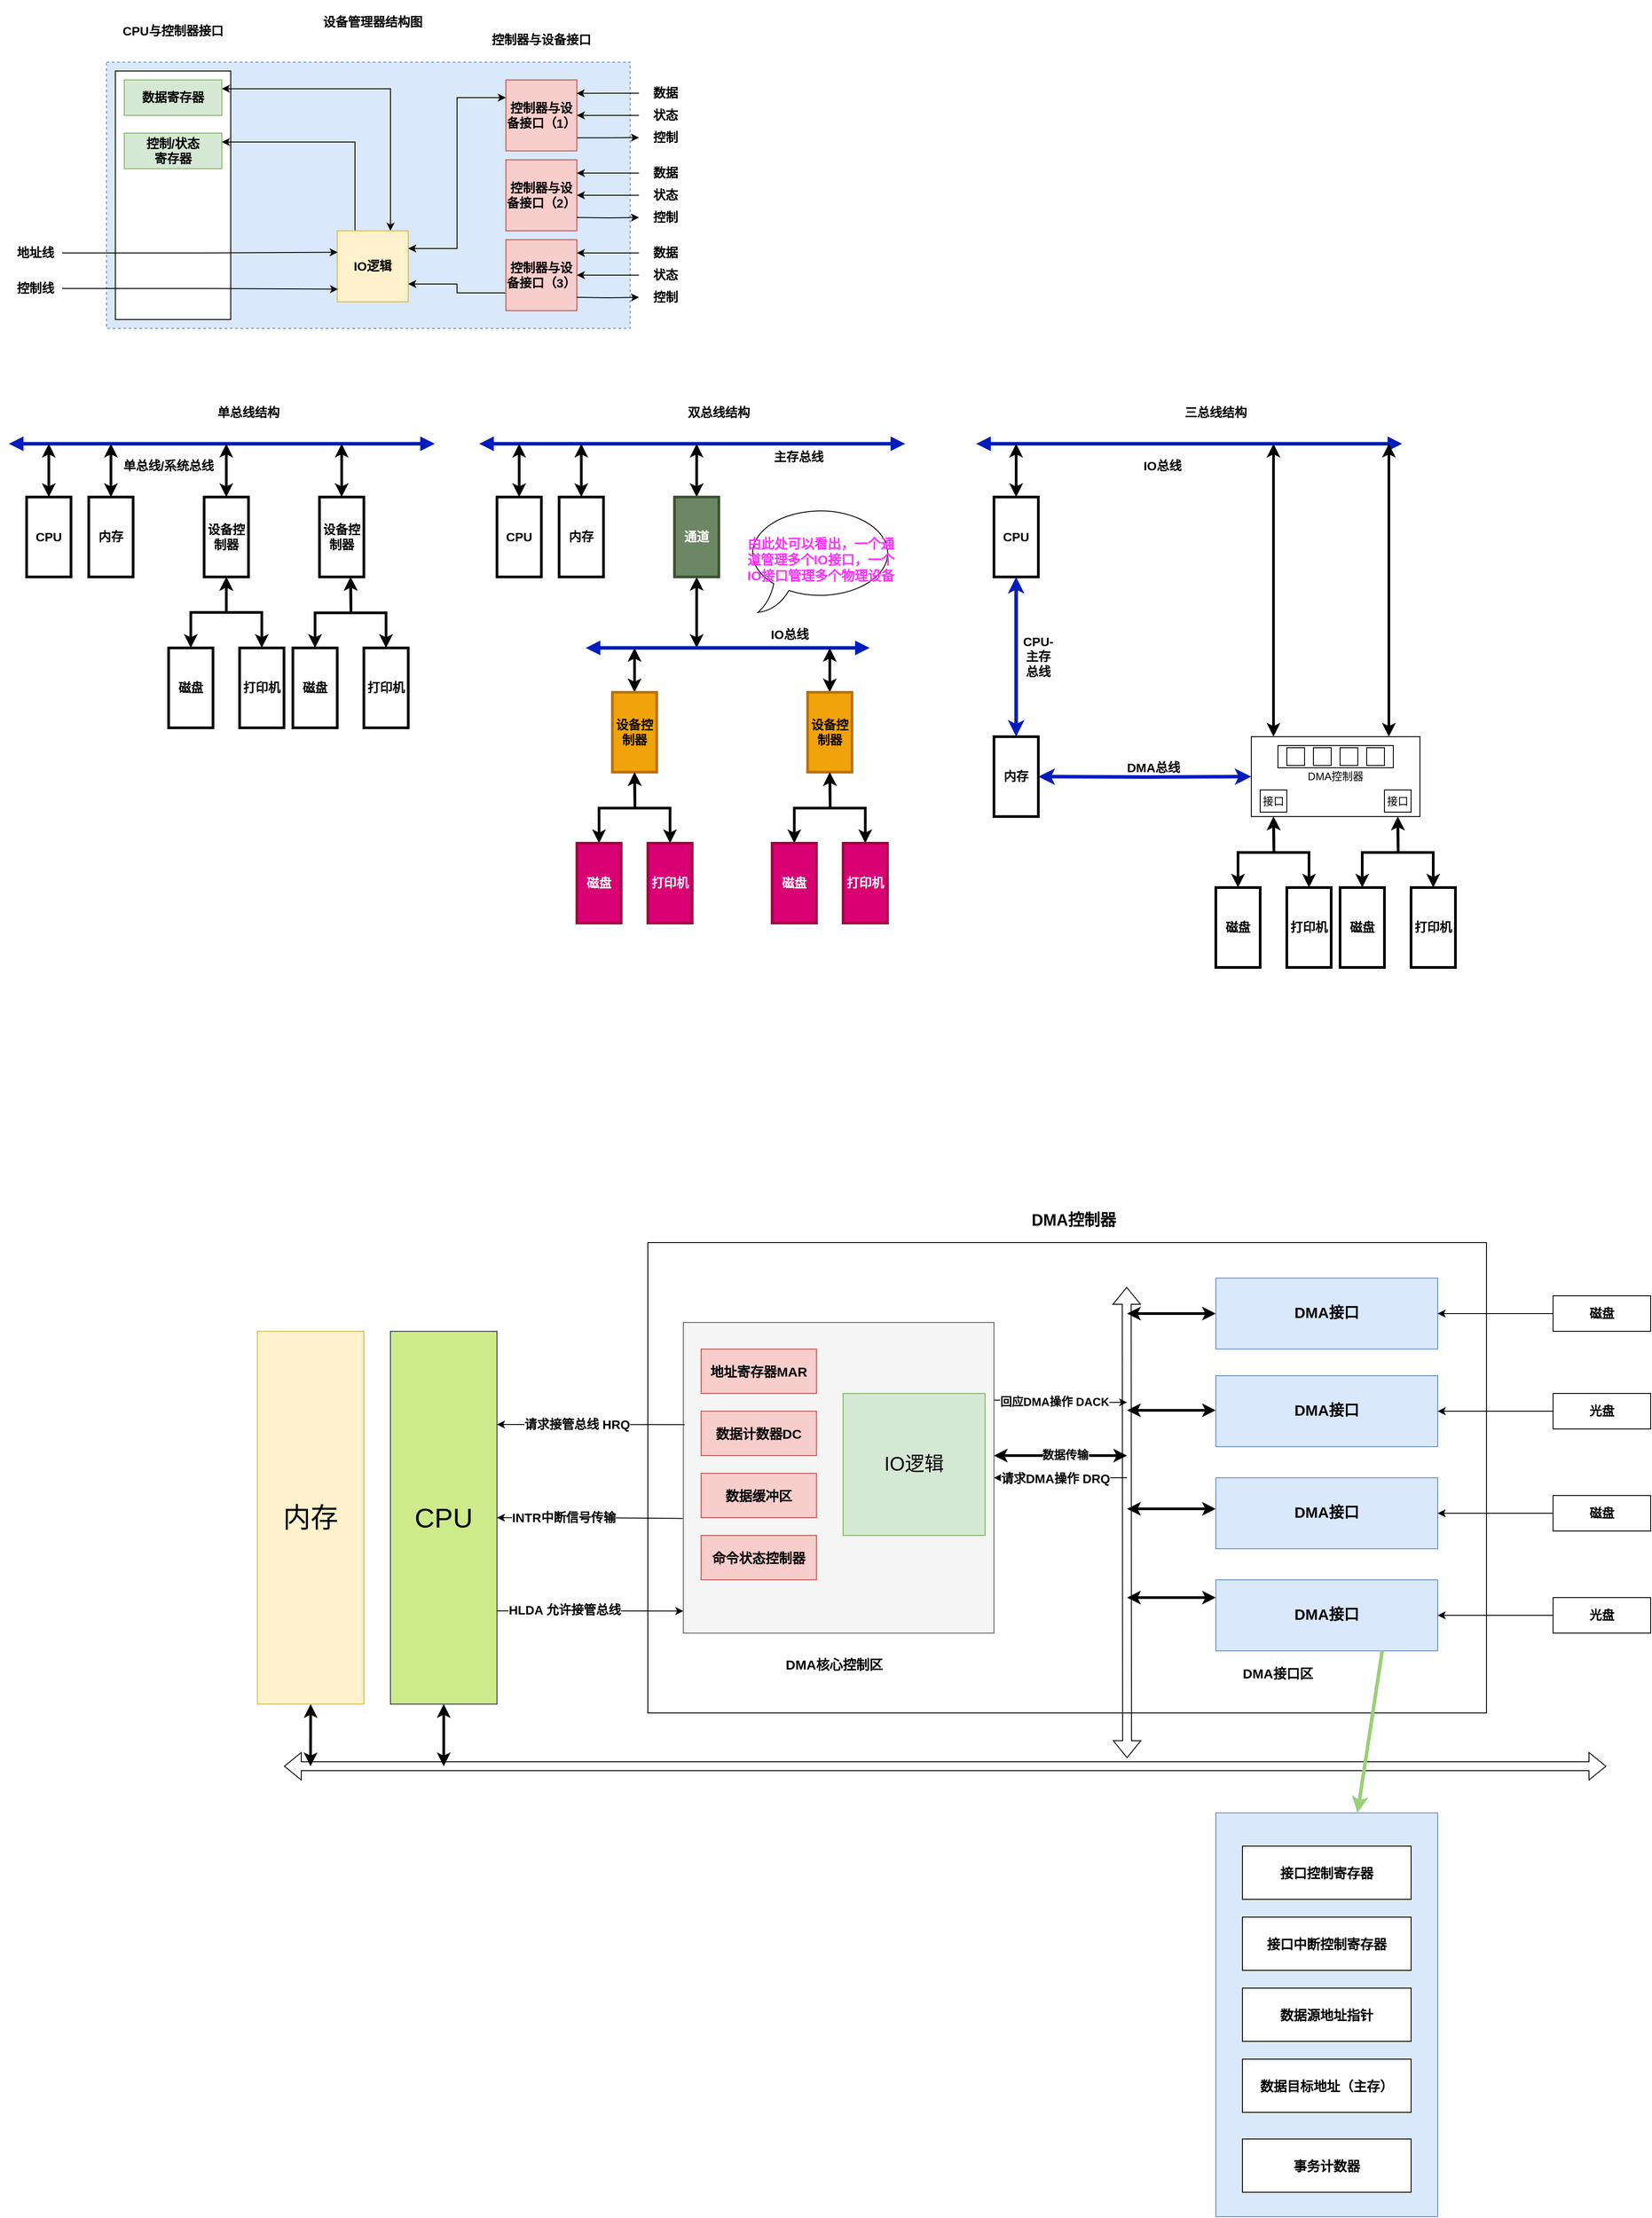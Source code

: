 <mxfile>
    <diagram name="第 1 页" id="B2rXs8vlxX8RumINF5JZ">
        <mxGraphModel dx="688" dy="563" grid="1" gridSize="10" guides="1" tooltips="1" connect="1" arrows="1" fold="1" page="1" pageScale="1" pageWidth="1100" pageHeight="850" math="1" shadow="0">
            <root>
                <mxCell id="0"/>
                <mxCell id="1" parent="0"/>
                <mxCell id="NFMgAaU_2-pYfXDWPUxV-1" value="" style="rounded=0;whiteSpace=wrap;html=1;dashed=1;fillColor=#dae8fc;strokeColor=#6c8ebf;fontSize=14;fontStyle=1" parent="1" vertex="1">
                    <mxGeometry x="140" y="100" width="590" height="300" as="geometry"/>
                </mxCell>
                <mxCell id="NFMgAaU_2-pYfXDWPUxV-2" value="" style="rounded=0;whiteSpace=wrap;html=1;fontSize=14;fontStyle=1" parent="1" vertex="1">
                    <mxGeometry x="150" y="110" width="130" height="280" as="geometry"/>
                </mxCell>
                <mxCell id="NFMgAaU_2-pYfXDWPUxV-37" style="edgeStyle=orthogonalEdgeStyle;rounded=0;orthogonalLoop=1;jettySize=auto;html=1;exitX=1;exitY=0.25;exitDx=0;exitDy=0;entryX=0.75;entryY=0;entryDx=0;entryDy=0;startArrow=classic;startFill=1;fontSize=14;fontStyle=1" parent="1" source="NFMgAaU_2-pYfXDWPUxV-3" target="NFMgAaU_2-pYfXDWPUxV-5" edge="1">
                    <mxGeometry relative="1" as="geometry"/>
                </mxCell>
                <mxCell id="NFMgAaU_2-pYfXDWPUxV-3" value="数据寄存器" style="rounded=0;whiteSpace=wrap;html=1;fillColor=#d5e8d4;strokeColor=#82b366;fontSize=14;fontStyle=1" parent="1" vertex="1">
                    <mxGeometry x="160" y="120" width="110" height="40" as="geometry"/>
                </mxCell>
                <mxCell id="NFMgAaU_2-pYfXDWPUxV-4" value="控制/状态&lt;br style=&quot;font-size: 14px;&quot;&gt;寄存器" style="rounded=0;whiteSpace=wrap;html=1;fillColor=#d5e8d4;strokeColor=#82b366;fontSize=14;fontStyle=1" parent="1" vertex="1">
                    <mxGeometry x="160" y="180" width="110" height="40" as="geometry"/>
                </mxCell>
                <mxCell id="NFMgAaU_2-pYfXDWPUxV-38" style="edgeStyle=orthogonalEdgeStyle;rounded=0;orthogonalLoop=1;jettySize=auto;html=1;exitX=0.25;exitY=0;exitDx=0;exitDy=0;entryX=1;entryY=0.25;entryDx=0;entryDy=0;fontSize=14;fontStyle=1" parent="1" source="NFMgAaU_2-pYfXDWPUxV-5" target="NFMgAaU_2-pYfXDWPUxV-4" edge="1">
                    <mxGeometry relative="1" as="geometry"/>
                </mxCell>
                <mxCell id="NFMgAaU_2-pYfXDWPUxV-5" value="IO逻辑" style="whiteSpace=wrap;html=1;aspect=fixed;fillColor=#fff2cc;strokeColor=#d6b656;fontSize=14;fontStyle=1" parent="1" vertex="1">
                    <mxGeometry x="400" y="290" width="80" height="80" as="geometry"/>
                </mxCell>
                <mxCell id="NFMgAaU_2-pYfXDWPUxV-17" style="edgeStyle=orthogonalEdgeStyle;rounded=0;orthogonalLoop=1;jettySize=auto;html=1;exitX=1.006;exitY=0.815;exitDx=0;exitDy=0;exitPerimeter=0;fontSize=14;fontStyle=1" parent="1" source="NFMgAaU_2-pYfXDWPUxV-6" target="NFMgAaU_2-pYfXDWPUxV-13" edge="1">
                    <mxGeometry relative="1" as="geometry">
                        <Array as="points"/>
                    </mxGeometry>
                </mxCell>
                <mxCell id="NFMgAaU_2-pYfXDWPUxV-44" style="edgeStyle=orthogonalEdgeStyle;rounded=0;orthogonalLoop=1;jettySize=auto;html=1;exitX=0;exitY=0.25;exitDx=0;exitDy=0;entryX=1;entryY=0.25;entryDx=0;entryDy=0;startArrow=classic;startFill=1;fontSize=14;fontStyle=1" parent="1" source="NFMgAaU_2-pYfXDWPUxV-6" target="NFMgAaU_2-pYfXDWPUxV-5" edge="1">
                    <mxGeometry relative="1" as="geometry"/>
                </mxCell>
                <mxCell id="NFMgAaU_2-pYfXDWPUxV-6" value="控制器与设备接口（1）" style="whiteSpace=wrap;html=1;aspect=fixed;fillColor=#f8cecc;strokeColor=#b85450;fontSize=14;fontStyle=1" parent="1" vertex="1">
                    <mxGeometry x="590" y="120" width="80" height="80" as="geometry"/>
                </mxCell>
                <mxCell id="NFMgAaU_2-pYfXDWPUxV-7" value="控制器与设备接口（2）" style="whiteSpace=wrap;html=1;aspect=fixed;fillColor=#f8cecc;strokeColor=#b85450;fontSize=14;fontStyle=1" parent="1" vertex="1">
                    <mxGeometry x="590" y="210" width="80" height="80" as="geometry"/>
                </mxCell>
                <mxCell id="NFMgAaU_2-pYfXDWPUxV-46" style="edgeStyle=orthogonalEdgeStyle;rounded=0;orthogonalLoop=1;jettySize=auto;html=1;exitX=0;exitY=0.75;exitDx=0;exitDy=0;entryX=1;entryY=0.75;entryDx=0;entryDy=0;fontSize=14;fontStyle=1" parent="1" source="NFMgAaU_2-pYfXDWPUxV-8" target="NFMgAaU_2-pYfXDWPUxV-5" edge="1">
                    <mxGeometry relative="1" as="geometry"/>
                </mxCell>
                <mxCell id="NFMgAaU_2-pYfXDWPUxV-8" value="控制器与设备接口（3）" style="whiteSpace=wrap;html=1;aspect=fixed;fillColor=#f8cecc;strokeColor=#b85450;fontSize=14;fontStyle=1" parent="1" vertex="1">
                    <mxGeometry x="590" y="300" width="80" height="80" as="geometry"/>
                </mxCell>
                <mxCell id="NFMgAaU_2-pYfXDWPUxV-9" value="控制器与设备接口" style="text;strokeColor=none;align=center;fillColor=none;html=1;verticalAlign=middle;whiteSpace=wrap;rounded=0;fontSize=14;fontStyle=1" parent="1" vertex="1">
                    <mxGeometry x="570" y="60" width="120" height="30" as="geometry"/>
                </mxCell>
                <mxCell id="NFMgAaU_2-pYfXDWPUxV-10" value="CPU与控制器接口" style="text;strokeColor=none;align=center;fillColor=none;html=1;verticalAlign=middle;whiteSpace=wrap;rounded=0;fontSize=14;fontStyle=1" parent="1" vertex="1">
                    <mxGeometry x="155" y="50" width="120" height="30" as="geometry"/>
                </mxCell>
                <mxCell id="NFMgAaU_2-pYfXDWPUxV-14" value="" style="edgeStyle=orthogonalEdgeStyle;rounded=0;orthogonalLoop=1;jettySize=auto;html=1;entryX=0.997;entryY=0.19;entryDx=0;entryDy=0;entryPerimeter=0;fontSize=14;fontStyle=1" parent="1" source="NFMgAaU_2-pYfXDWPUxV-11" target="NFMgAaU_2-pYfXDWPUxV-6" edge="1">
                    <mxGeometry relative="1" as="geometry"/>
                </mxCell>
                <mxCell id="NFMgAaU_2-pYfXDWPUxV-11" value="数据" style="text;strokeColor=none;align=center;fillColor=none;html=1;verticalAlign=middle;whiteSpace=wrap;rounded=0;fontSize=14;fontStyle=1" parent="1" vertex="1">
                    <mxGeometry x="740" y="120" width="60" height="30" as="geometry"/>
                </mxCell>
                <mxCell id="NFMgAaU_2-pYfXDWPUxV-15" value="" style="edgeStyle=orthogonalEdgeStyle;rounded=0;orthogonalLoop=1;jettySize=auto;html=1;fontSize=14;fontStyle=1" parent="1" source="NFMgAaU_2-pYfXDWPUxV-12" target="NFMgAaU_2-pYfXDWPUxV-6" edge="1">
                    <mxGeometry relative="1" as="geometry"/>
                </mxCell>
                <mxCell id="NFMgAaU_2-pYfXDWPUxV-12" value="状态" style="text;strokeColor=none;align=center;fillColor=none;html=1;verticalAlign=middle;whiteSpace=wrap;rounded=0;fontSize=14;fontStyle=1" parent="1" vertex="1">
                    <mxGeometry x="740" y="145" width="60" height="30" as="geometry"/>
                </mxCell>
                <mxCell id="NFMgAaU_2-pYfXDWPUxV-13" value="控制" style="text;strokeColor=none;align=center;fillColor=none;html=1;verticalAlign=middle;whiteSpace=wrap;rounded=0;fontSize=14;fontStyle=1" parent="1" vertex="1">
                    <mxGeometry x="740" y="170" width="60" height="30" as="geometry"/>
                </mxCell>
                <mxCell id="NFMgAaU_2-pYfXDWPUxV-25" style="edgeStyle=orthogonalEdgeStyle;rounded=0;orthogonalLoop=1;jettySize=auto;html=1;exitX=1.006;exitY=0.815;exitDx=0;exitDy=0;exitPerimeter=0;fontSize=14;fontStyle=1" parent="1" target="NFMgAaU_2-pYfXDWPUxV-30" edge="1">
                    <mxGeometry relative="1" as="geometry">
                        <mxPoint x="670" y="275" as="sourcePoint"/>
                        <Array as="points"/>
                    </mxGeometry>
                </mxCell>
                <mxCell id="NFMgAaU_2-pYfXDWPUxV-26" value="" style="edgeStyle=orthogonalEdgeStyle;rounded=0;orthogonalLoop=1;jettySize=auto;html=1;entryX=0.997;entryY=0.19;entryDx=0;entryDy=0;entryPerimeter=0;fontSize=14;fontStyle=1" parent="1" source="NFMgAaU_2-pYfXDWPUxV-27" edge="1">
                    <mxGeometry relative="1" as="geometry">
                        <mxPoint x="670" y="225" as="targetPoint"/>
                    </mxGeometry>
                </mxCell>
                <mxCell id="NFMgAaU_2-pYfXDWPUxV-27" value="数据" style="text;strokeColor=none;align=center;fillColor=none;html=1;verticalAlign=middle;whiteSpace=wrap;rounded=0;fontSize=14;fontStyle=1" parent="1" vertex="1">
                    <mxGeometry x="740" y="210" width="60" height="30" as="geometry"/>
                </mxCell>
                <mxCell id="NFMgAaU_2-pYfXDWPUxV-28" value="" style="edgeStyle=orthogonalEdgeStyle;rounded=0;orthogonalLoop=1;jettySize=auto;html=1;fontSize=14;fontStyle=1" parent="1" source="NFMgAaU_2-pYfXDWPUxV-29" edge="1">
                    <mxGeometry relative="1" as="geometry">
                        <mxPoint x="670" y="250" as="targetPoint"/>
                    </mxGeometry>
                </mxCell>
                <mxCell id="NFMgAaU_2-pYfXDWPUxV-29" value="状态" style="text;strokeColor=none;align=center;fillColor=none;html=1;verticalAlign=middle;whiteSpace=wrap;rounded=0;fontSize=14;fontStyle=1" parent="1" vertex="1">
                    <mxGeometry x="740" y="235" width="60" height="30" as="geometry"/>
                </mxCell>
                <mxCell id="NFMgAaU_2-pYfXDWPUxV-30" value="控制" style="text;strokeColor=none;align=center;fillColor=none;html=1;verticalAlign=middle;whiteSpace=wrap;rounded=0;fontSize=14;fontStyle=1" parent="1" vertex="1">
                    <mxGeometry x="740" y="260" width="60" height="30" as="geometry"/>
                </mxCell>
                <mxCell id="NFMgAaU_2-pYfXDWPUxV-31" style="edgeStyle=orthogonalEdgeStyle;rounded=0;orthogonalLoop=1;jettySize=auto;html=1;exitX=1.006;exitY=0.815;exitDx=0;exitDy=0;exitPerimeter=0;fontSize=14;fontStyle=1" parent="1" target="NFMgAaU_2-pYfXDWPUxV-36" edge="1">
                    <mxGeometry relative="1" as="geometry">
                        <mxPoint x="670" y="365" as="sourcePoint"/>
                        <Array as="points"/>
                    </mxGeometry>
                </mxCell>
                <mxCell id="NFMgAaU_2-pYfXDWPUxV-32" value="" style="edgeStyle=orthogonalEdgeStyle;rounded=0;orthogonalLoop=1;jettySize=auto;html=1;entryX=0.997;entryY=0.19;entryDx=0;entryDy=0;entryPerimeter=0;fontSize=14;fontStyle=1" parent="1" source="NFMgAaU_2-pYfXDWPUxV-33" edge="1">
                    <mxGeometry relative="1" as="geometry">
                        <mxPoint x="670" y="315" as="targetPoint"/>
                    </mxGeometry>
                </mxCell>
                <mxCell id="NFMgAaU_2-pYfXDWPUxV-33" value="数据" style="text;strokeColor=none;align=center;fillColor=none;html=1;verticalAlign=middle;whiteSpace=wrap;rounded=0;fontSize=14;fontStyle=1" parent="1" vertex="1">
                    <mxGeometry x="740" y="300" width="60" height="30" as="geometry"/>
                </mxCell>
                <mxCell id="NFMgAaU_2-pYfXDWPUxV-34" value="" style="edgeStyle=orthogonalEdgeStyle;rounded=0;orthogonalLoop=1;jettySize=auto;html=1;fontSize=14;fontStyle=1" parent="1" source="NFMgAaU_2-pYfXDWPUxV-35" edge="1">
                    <mxGeometry relative="1" as="geometry">
                        <mxPoint x="670" y="340" as="targetPoint"/>
                    </mxGeometry>
                </mxCell>
                <mxCell id="NFMgAaU_2-pYfXDWPUxV-35" value="状态" style="text;strokeColor=none;align=center;fillColor=none;html=1;verticalAlign=middle;whiteSpace=wrap;rounded=0;fontSize=14;fontStyle=1" parent="1" vertex="1">
                    <mxGeometry x="740" y="325" width="60" height="30" as="geometry"/>
                </mxCell>
                <mxCell id="NFMgAaU_2-pYfXDWPUxV-36" value="控制" style="text;strokeColor=none;align=center;fillColor=none;html=1;verticalAlign=middle;whiteSpace=wrap;rounded=0;fontSize=14;fontStyle=1" parent="1" vertex="1">
                    <mxGeometry x="740" y="350" width="60" height="30" as="geometry"/>
                </mxCell>
                <mxCell id="NFMgAaU_2-pYfXDWPUxV-41" style="edgeStyle=orthogonalEdgeStyle;rounded=0;orthogonalLoop=1;jettySize=auto;html=1;exitX=1;exitY=0.5;exitDx=0;exitDy=0;entryX=0.006;entryY=0.303;entryDx=0;entryDy=0;entryPerimeter=0;fontSize=14;fontStyle=1" parent="1" source="NFMgAaU_2-pYfXDWPUxV-39" target="NFMgAaU_2-pYfXDWPUxV-5" edge="1">
                    <mxGeometry relative="1" as="geometry"/>
                </mxCell>
                <mxCell id="NFMgAaU_2-pYfXDWPUxV-39" value="地址线" style="text;strokeColor=none;align=center;fillColor=none;html=1;verticalAlign=middle;whiteSpace=wrap;rounded=0;fontSize=14;fontStyle=1" parent="1" vertex="1">
                    <mxGeometry x="30" y="300" width="60" height="30" as="geometry"/>
                </mxCell>
                <mxCell id="NFMgAaU_2-pYfXDWPUxV-43" style="edgeStyle=orthogonalEdgeStyle;rounded=0;orthogonalLoop=1;jettySize=auto;html=1;exitX=1;exitY=0.5;exitDx=0;exitDy=0;entryX=0.011;entryY=0.823;entryDx=0;entryDy=0;entryPerimeter=0;fontSize=14;fontStyle=1" parent="1" source="NFMgAaU_2-pYfXDWPUxV-40" target="NFMgAaU_2-pYfXDWPUxV-5" edge="1">
                    <mxGeometry relative="1" as="geometry"/>
                </mxCell>
                <mxCell id="NFMgAaU_2-pYfXDWPUxV-40" value="控制线" style="text;strokeColor=none;align=center;fillColor=none;html=1;verticalAlign=middle;whiteSpace=wrap;rounded=0;fontSize=14;fontStyle=1" parent="1" vertex="1">
                    <mxGeometry x="30" y="340" width="60" height="30" as="geometry"/>
                </mxCell>
                <mxCell id="NFMgAaU_2-pYfXDWPUxV-47" value="设备管理器结构图" style="text;strokeColor=none;align=center;fillColor=none;html=1;verticalAlign=middle;whiteSpace=wrap;rounded=0;fontSize=14;fontStyle=1" parent="1" vertex="1">
                    <mxGeometry x="380" y="30" width="120" height="50" as="geometry"/>
                </mxCell>
                <mxCell id="NFMgAaU_2-pYfXDWPUxV-208" value="" style="endArrow=block;startArrow=block;endFill=1;startFill=1;html=1;rounded=1;strokeWidth=4;fontSize=14;fontStyle=1;fillColor=#0050ef;strokeColor=#001DBC;" parent="1" edge="1">
                    <mxGeometry width="160" relative="1" as="geometry">
                        <mxPoint x="30" y="530" as="sourcePoint"/>
                        <mxPoint x="510" y="530" as="targetPoint"/>
                    </mxGeometry>
                </mxCell>
                <mxCell id="NFMgAaU_2-pYfXDWPUxV-210" style="edgeStyle=orthogonalEdgeStyle;rounded=0;orthogonalLoop=1;jettySize=auto;html=1;exitX=0.5;exitY=0;exitDx=0;exitDy=0;startArrow=classic;startFill=1;strokeWidth=3;fontSize=14;fontStyle=1" parent="1" source="NFMgAaU_2-pYfXDWPUxV-209" edge="1">
                    <mxGeometry relative="1" as="geometry">
                        <mxPoint x="75" y="530" as="targetPoint"/>
                    </mxGeometry>
                </mxCell>
                <mxCell id="NFMgAaU_2-pYfXDWPUxV-209" value="CPU" style="rounded=0;whiteSpace=wrap;html=1;strokeWidth=3;fontSize=14;fontStyle=1" parent="1" vertex="1">
                    <mxGeometry x="50" y="590" width="50" height="90" as="geometry"/>
                </mxCell>
                <mxCell id="NFMgAaU_2-pYfXDWPUxV-211" style="edgeStyle=orthogonalEdgeStyle;rounded=0;orthogonalLoop=1;jettySize=auto;html=1;exitX=0.5;exitY=0;exitDx=0;exitDy=0;startArrow=classic;startFill=1;strokeWidth=3;fontSize=14;fontStyle=1" parent="1" source="NFMgAaU_2-pYfXDWPUxV-212" edge="1">
                    <mxGeometry relative="1" as="geometry">
                        <mxPoint x="145" y="530" as="targetPoint"/>
                    </mxGeometry>
                </mxCell>
                <mxCell id="NFMgAaU_2-pYfXDWPUxV-212" value="内存" style="rounded=0;whiteSpace=wrap;html=1;strokeWidth=3;fontSize=14;fontStyle=1" parent="1" vertex="1">
                    <mxGeometry x="120" y="590" width="50" height="90" as="geometry"/>
                </mxCell>
                <mxCell id="NFMgAaU_2-pYfXDWPUxV-213" style="edgeStyle=orthogonalEdgeStyle;rounded=0;orthogonalLoop=1;jettySize=auto;html=1;exitX=0.5;exitY=0;exitDx=0;exitDy=0;startArrow=classic;startFill=1;strokeWidth=3;fontSize=14;fontStyle=1" parent="1" source="NFMgAaU_2-pYfXDWPUxV-214" edge="1">
                    <mxGeometry relative="1" as="geometry">
                        <mxPoint x="275" y="530" as="targetPoint"/>
                    </mxGeometry>
                </mxCell>
                <mxCell id="NFMgAaU_2-pYfXDWPUxV-214" value="设备控制器" style="rounded=0;whiteSpace=wrap;html=1;strokeWidth=3;fontSize=14;fontStyle=1" parent="1" vertex="1">
                    <mxGeometry x="250" y="590" width="50" height="90" as="geometry"/>
                </mxCell>
                <mxCell id="NFMgAaU_2-pYfXDWPUxV-215" style="edgeStyle=orthogonalEdgeStyle;rounded=0;orthogonalLoop=1;jettySize=auto;html=1;exitX=0.5;exitY=0;exitDx=0;exitDy=0;startArrow=classic;startFill=1;strokeWidth=3;fontSize=14;fontStyle=1" parent="1" source="NFMgAaU_2-pYfXDWPUxV-216" edge="1">
                    <mxGeometry relative="1" as="geometry">
                        <mxPoint x="405" y="530" as="targetPoint"/>
                    </mxGeometry>
                </mxCell>
                <mxCell id="NFMgAaU_2-pYfXDWPUxV-216" value="设备控制器" style="rounded=0;whiteSpace=wrap;html=1;strokeWidth=3;fontSize=14;fontStyle=1" parent="1" vertex="1">
                    <mxGeometry x="380" y="590" width="50" height="90" as="geometry"/>
                </mxCell>
                <mxCell id="NFMgAaU_2-pYfXDWPUxV-219" style="edgeStyle=orthogonalEdgeStyle;rounded=0;orthogonalLoop=1;jettySize=auto;html=1;exitX=0.5;exitY=0;exitDx=0;exitDy=0;entryX=0.5;entryY=1;entryDx=0;entryDy=0;startArrow=classic;startFill=1;strokeWidth=3;fontSize=14;fontStyle=1" parent="1" source="NFMgAaU_2-pYfXDWPUxV-217" target="NFMgAaU_2-pYfXDWPUxV-214" edge="1">
                    <mxGeometry relative="1" as="geometry">
                        <mxPoint x="255" y="680" as="targetPoint"/>
                    </mxGeometry>
                </mxCell>
                <mxCell id="NFMgAaU_2-pYfXDWPUxV-217" value="磁盘" style="rounded=0;whiteSpace=wrap;html=1;strokeWidth=3;fontSize=14;fontStyle=1" parent="1" vertex="1">
                    <mxGeometry x="210" y="760" width="50" height="90" as="geometry"/>
                </mxCell>
                <mxCell id="NFMgAaU_2-pYfXDWPUxV-221" value="单总线结构" style="text;strokeColor=none;align=center;fillColor=none;html=1;verticalAlign=middle;whiteSpace=wrap;rounded=0;strokeWidth=3;fontSize=14;fontStyle=1" parent="1" vertex="1">
                    <mxGeometry x="230" y="480" width="140" height="30" as="geometry"/>
                </mxCell>
                <mxCell id="NFMgAaU_2-pYfXDWPUxV-222" value="" style="endArrow=block;startArrow=block;endFill=1;startFill=1;html=1;rounded=1;strokeWidth=4;fontSize=14;fontStyle=1;fillColor=#0050ef;strokeColor=#001DBC;" parent="1" edge="1">
                    <mxGeometry width="160" relative="1" as="geometry">
                        <mxPoint x="560" y="530" as="sourcePoint"/>
                        <mxPoint x="1040" y="530" as="targetPoint"/>
                    </mxGeometry>
                </mxCell>
                <mxCell id="NFMgAaU_2-pYfXDWPUxV-223" style="edgeStyle=orthogonalEdgeStyle;rounded=0;orthogonalLoop=1;jettySize=auto;html=1;exitX=0.5;exitY=0;exitDx=0;exitDy=0;startArrow=classic;startFill=1;strokeWidth=3;fontSize=14;fontStyle=1" parent="1" source="NFMgAaU_2-pYfXDWPUxV-224" edge="1">
                    <mxGeometry relative="1" as="geometry">
                        <mxPoint x="605" y="530" as="targetPoint"/>
                    </mxGeometry>
                </mxCell>
                <mxCell id="NFMgAaU_2-pYfXDWPUxV-224" value="CPU" style="rounded=0;whiteSpace=wrap;html=1;strokeWidth=3;fontSize=14;fontStyle=1" parent="1" vertex="1">
                    <mxGeometry x="580" y="590" width="50" height="90" as="geometry"/>
                </mxCell>
                <mxCell id="NFMgAaU_2-pYfXDWPUxV-225" style="edgeStyle=orthogonalEdgeStyle;rounded=0;orthogonalLoop=1;jettySize=auto;html=1;exitX=0.5;exitY=0;exitDx=0;exitDy=0;startArrow=classic;startFill=1;strokeWidth=3;fontSize=14;fontStyle=1" parent="1" source="NFMgAaU_2-pYfXDWPUxV-226" edge="1">
                    <mxGeometry relative="1" as="geometry">
                        <mxPoint x="675" y="530" as="targetPoint"/>
                    </mxGeometry>
                </mxCell>
                <mxCell id="NFMgAaU_2-pYfXDWPUxV-226" value="内存" style="rounded=0;whiteSpace=wrap;html=1;strokeWidth=3;fontSize=14;fontStyle=1" parent="1" vertex="1">
                    <mxGeometry x="650" y="590" width="50" height="90" as="geometry"/>
                </mxCell>
                <mxCell id="NFMgAaU_2-pYfXDWPUxV-227" style="edgeStyle=orthogonalEdgeStyle;rounded=0;orthogonalLoop=1;jettySize=auto;html=1;exitX=0.5;exitY=0;exitDx=0;exitDy=0;startArrow=classic;startFill=1;strokeWidth=3;fontSize=14;fontStyle=1" parent="1" source="NFMgAaU_2-pYfXDWPUxV-228" edge="1">
                    <mxGeometry relative="1" as="geometry">
                        <mxPoint x="805" y="530" as="targetPoint"/>
                    </mxGeometry>
                </mxCell>
                <mxCell id="NFMgAaU_2-pYfXDWPUxV-251" style="edgeStyle=orthogonalEdgeStyle;rounded=0;orthogonalLoop=1;jettySize=auto;html=1;exitX=0.5;exitY=1;exitDx=0;exitDy=0;strokeWidth=3;startArrow=classic;startFill=1;" parent="1" source="NFMgAaU_2-pYfXDWPUxV-228" edge="1">
                    <mxGeometry relative="1" as="geometry">
                        <mxPoint x="805" y="760" as="targetPoint"/>
                    </mxGeometry>
                </mxCell>
                <mxCell id="NFMgAaU_2-pYfXDWPUxV-228" value="通道" style="rounded=0;whiteSpace=wrap;html=1;strokeWidth=3;fontSize=14;fontStyle=1;fillColor=#6d8764;fontColor=#ffffff;strokeColor=#3A5431;" parent="1" vertex="1">
                    <mxGeometry x="780" y="590" width="50" height="90" as="geometry"/>
                </mxCell>
                <mxCell id="NFMgAaU_2-pYfXDWPUxV-235" value="双总线结构" style="text;strokeColor=none;align=center;fillColor=none;html=1;verticalAlign=middle;whiteSpace=wrap;rounded=0;strokeWidth=3;fontSize=14;fontStyle=1" parent="1" vertex="1">
                    <mxGeometry x="760" y="480" width="140" height="30" as="geometry"/>
                </mxCell>
                <mxCell id="NFMgAaU_2-pYfXDWPUxV-236" value="" style="endArrow=block;startArrow=block;endFill=1;startFill=1;html=1;rounded=1;strokeWidth=4;fontSize=14;fontStyle=1;fillColor=#0050ef;strokeColor=#001DBC;" parent="1" edge="1">
                    <mxGeometry width="160" relative="1" as="geometry">
                        <mxPoint x="1120" y="530" as="sourcePoint"/>
                        <mxPoint x="1600" y="530" as="targetPoint"/>
                    </mxGeometry>
                </mxCell>
                <mxCell id="NFMgAaU_2-pYfXDWPUxV-237" style="edgeStyle=orthogonalEdgeStyle;rounded=0;orthogonalLoop=1;jettySize=auto;html=1;exitX=0.5;exitY=0;exitDx=0;exitDy=0;startArrow=classic;startFill=1;strokeWidth=3;fontSize=14;fontStyle=1" parent="1" source="NFMgAaU_2-pYfXDWPUxV-238" edge="1">
                    <mxGeometry relative="1" as="geometry">
                        <mxPoint x="1165" y="530" as="targetPoint"/>
                    </mxGeometry>
                </mxCell>
                <mxCell id="NFMgAaU_2-pYfXDWPUxV-238" value="CPU" style="rounded=0;whiteSpace=wrap;html=1;strokeWidth=3;fontSize=14;fontStyle=1" parent="1" vertex="1">
                    <mxGeometry x="1140" y="590" width="50" height="90" as="geometry"/>
                </mxCell>
                <mxCell id="NFMgAaU_2-pYfXDWPUxV-239" style="edgeStyle=orthogonalEdgeStyle;rounded=0;orthogonalLoop=1;jettySize=auto;html=1;exitX=0.5;exitY=0;exitDx=0;exitDy=0;startArrow=classic;startFill=1;strokeWidth=4;fontSize=14;fontStyle=1;entryX=0.5;entryY=1;entryDx=0;entryDy=0;fillColor=#0050ef;strokeColor=#001DBC;" parent="1" source="NFMgAaU_2-pYfXDWPUxV-240" target="NFMgAaU_2-pYfXDWPUxV-238" edge="1">
                    <mxGeometry relative="1" as="geometry">
                        <mxPoint x="1165" y="690" as="targetPoint"/>
                    </mxGeometry>
                </mxCell>
                <mxCell id="NFMgAaU_2-pYfXDWPUxV-240" value="内存" style="rounded=0;whiteSpace=wrap;html=1;strokeWidth=3;fontSize=14;fontStyle=1" parent="1" vertex="1">
                    <mxGeometry x="1140" y="860" width="50" height="90" as="geometry"/>
                </mxCell>
                <mxCell id="NFMgAaU_2-pYfXDWPUxV-241" style="edgeStyle=orthogonalEdgeStyle;rounded=0;orthogonalLoop=1;jettySize=auto;html=1;exitX=0.5;exitY=0;exitDx=0;exitDy=0;startArrow=classic;startFill=1;strokeWidth=3;fontSize=14;fontStyle=1" parent="1" edge="1">
                    <mxGeometry relative="1" as="geometry">
                        <mxPoint x="1455" y="530" as="targetPoint"/>
                        <mxPoint x="1455" y="860" as="sourcePoint"/>
                    </mxGeometry>
                </mxCell>
                <mxCell id="NFMgAaU_2-pYfXDWPUxV-261" style="edgeStyle=orthogonalEdgeStyle;rounded=0;orthogonalLoop=1;jettySize=auto;html=1;exitX=0;exitY=0.5;exitDx=0;exitDy=0;entryX=1;entryY=0.5;entryDx=0;entryDy=0;fillColor=#0050ef;strokeColor=#001DBC;strokeWidth=4;startArrow=classic;startFill=1;" parent="1" target="NFMgAaU_2-pYfXDWPUxV-240" edge="1">
                    <mxGeometry relative="1" as="geometry">
                        <mxPoint x="1430" y="905" as="sourcePoint"/>
                    </mxGeometry>
                </mxCell>
                <mxCell id="NFMgAaU_2-pYfXDWPUxV-243" style="edgeStyle=orthogonalEdgeStyle;rounded=0;orthogonalLoop=1;jettySize=auto;html=1;exitX=0.5;exitY=0;exitDx=0;exitDy=0;startArrow=classic;startFill=1;strokeWidth=3;fontSize=14;fontStyle=1" parent="1" edge="1">
                    <mxGeometry relative="1" as="geometry">
                        <mxPoint x="1585" y="530" as="targetPoint"/>
                        <mxPoint x="1585" y="860" as="sourcePoint"/>
                    </mxGeometry>
                </mxCell>
                <mxCell id="NFMgAaU_2-pYfXDWPUxV-249" value="三总线结构" style="text;strokeColor=none;align=center;fillColor=none;html=1;verticalAlign=middle;whiteSpace=wrap;rounded=0;strokeWidth=3;fontSize=14;fontStyle=1" parent="1" vertex="1">
                    <mxGeometry x="1320" y="480" width="140" height="30" as="geometry"/>
                </mxCell>
                <mxCell id="NFMgAaU_2-pYfXDWPUxV-250" value="" style="endArrow=block;startArrow=block;endFill=1;startFill=1;html=1;rounded=1;strokeWidth=4;fontSize=14;fontStyle=1;fillColor=#0050ef;strokeColor=#001DBC;" parent="1" edge="1">
                    <mxGeometry width="160" relative="1" as="geometry">
                        <mxPoint x="680" y="760" as="sourcePoint"/>
                        <mxPoint x="1000" y="760" as="targetPoint"/>
                    </mxGeometry>
                </mxCell>
                <mxCell id="NFMgAaU_2-pYfXDWPUxV-255" style="edgeStyle=orthogonalEdgeStyle;rounded=0;orthogonalLoop=1;jettySize=auto;html=1;exitX=0.5;exitY=0;exitDx=0;exitDy=0;startArrow=classic;startFill=1;strokeWidth=3;" parent="1" source="NFMgAaU_2-pYfXDWPUxV-256" edge="1">
                    <mxGeometry relative="1" as="geometry">
                        <mxPoint x="955" y="760" as="targetPoint"/>
                    </mxGeometry>
                </mxCell>
                <mxCell id="NFMgAaU_2-pYfXDWPUxV-256" value="设备控制器" style="rounded=0;whiteSpace=wrap;html=1;strokeWidth=3;fontSize=14;fontStyle=1;fillColor=#f0a30a;fontColor=#000000;strokeColor=#BD7000;" parent="1" vertex="1">
                    <mxGeometry x="930" y="810" width="50" height="90" as="geometry"/>
                </mxCell>
                <mxCell id="NFMgAaU_2-pYfXDWPUxV-259" style="edgeStyle=orthogonalEdgeStyle;rounded=0;orthogonalLoop=1;jettySize=auto;html=1;exitX=0.5;exitY=0;exitDx=0;exitDy=0;startArrow=classic;startFill=1;strokeWidth=3;" parent="1" source="NFMgAaU_2-pYfXDWPUxV-260" edge="1">
                    <mxGeometry relative="1" as="geometry">
                        <mxPoint x="735" y="760" as="targetPoint"/>
                    </mxGeometry>
                </mxCell>
                <mxCell id="NFMgAaU_2-pYfXDWPUxV-260" value="设备控制器" style="rounded=0;whiteSpace=wrap;html=1;strokeWidth=3;fontSize=14;fontStyle=1;fillColor=#f0a30a;fontColor=#000000;strokeColor=#BD7000;" parent="1" vertex="1">
                    <mxGeometry x="710" y="810" width="50" height="90" as="geometry"/>
                </mxCell>
                <mxCell id="NFMgAaU_2-pYfXDWPUxV-262" value="DMA总线" style="text;strokeColor=none;align=center;fillColor=none;html=1;verticalAlign=middle;whiteSpace=wrap;rounded=0;strokeWidth=3;fontSize=14;fontStyle=1" parent="1" vertex="1">
                    <mxGeometry x="1270" y="880" width="100" height="30" as="geometry"/>
                </mxCell>
                <mxCell id="NFMgAaU_2-pYfXDWPUxV-265" value="CPU-主存总线" style="text;strokeColor=none;align=center;fillColor=none;html=1;verticalAlign=middle;whiteSpace=wrap;rounded=0;strokeWidth=3;fontSize=14;fontStyle=1" parent="1" vertex="1">
                    <mxGeometry x="1170" y="720" width="40" height="100" as="geometry"/>
                </mxCell>
                <mxCell id="NFMgAaU_2-pYfXDWPUxV-266" value="IO总线" style="text;strokeColor=none;align=center;fillColor=none;html=1;verticalAlign=middle;whiteSpace=wrap;rounded=0;strokeWidth=3;fontSize=14;fontStyle=1" parent="1" vertex="1">
                    <mxGeometry x="1280" y="540" width="100" height="30" as="geometry"/>
                </mxCell>
                <mxCell id="NFMgAaU_2-pYfXDWPUxV-267" value="主存总线" style="text;strokeColor=none;align=center;fillColor=none;html=1;verticalAlign=middle;whiteSpace=wrap;rounded=0;strokeWidth=3;fontSize=14;fontStyle=1" parent="1" vertex="1">
                    <mxGeometry x="870" y="530" width="100" height="30" as="geometry"/>
                </mxCell>
                <mxCell id="NFMgAaU_2-pYfXDWPUxV-268" value="IO总线" style="text;strokeColor=none;align=center;fillColor=none;html=1;verticalAlign=middle;whiteSpace=wrap;rounded=0;strokeWidth=3;fontSize=14;fontStyle=1" parent="1" vertex="1">
                    <mxGeometry x="860" y="730" width="100" height="30" as="geometry"/>
                </mxCell>
                <mxCell id="NFMgAaU_2-pYfXDWPUxV-269" value="单总线/系统总线" style="text;strokeColor=none;align=center;fillColor=none;html=1;verticalAlign=middle;whiteSpace=wrap;rounded=0;strokeWidth=3;fontSize=14;fontStyle=1" parent="1" vertex="1">
                    <mxGeometry x="150" y="540" width="120" height="30" as="geometry"/>
                </mxCell>
                <mxCell id="NFMgAaU_2-pYfXDWPUxV-270" value="&lt;font color=&quot;#ff33ff&quot; style=&quot;font-size: 15px;&quot;&gt;&lt;b style=&quot;&quot;&gt;由此处可以看出，一个通道管理多个IO接口，一个IO接口管理多个物理设备&lt;/b&gt;&lt;/font&gt;" style="whiteSpace=wrap;html=1;shape=mxgraph.basic.oval_callout" parent="1" vertex="1">
                    <mxGeometry x="860" y="600" width="170" height="120" as="geometry"/>
                </mxCell>
                <mxCell id="NFMgAaU_2-pYfXDWPUxV-273" style="edgeStyle=orthogonalEdgeStyle;rounded=0;orthogonalLoop=1;jettySize=auto;html=1;exitX=0.5;exitY=0;exitDx=0;exitDy=0;entryX=0.5;entryY=1;entryDx=0;entryDy=0;strokeWidth=3;startArrow=classic;startFill=1;" parent="1" source="NFMgAaU_2-pYfXDWPUxV-271" target="NFMgAaU_2-pYfXDWPUxV-214" edge="1">
                    <mxGeometry relative="1" as="geometry"/>
                </mxCell>
                <mxCell id="NFMgAaU_2-pYfXDWPUxV-271" value="打印机" style="rounded=0;whiteSpace=wrap;html=1;strokeWidth=3;fontSize=14;fontStyle=1" parent="1" vertex="1">
                    <mxGeometry x="290" y="760" width="50" height="90" as="geometry"/>
                </mxCell>
                <mxCell id="NFMgAaU_2-pYfXDWPUxV-274" style="edgeStyle=orthogonalEdgeStyle;rounded=0;orthogonalLoop=1;jettySize=auto;html=1;exitX=0.5;exitY=0;exitDx=0;exitDy=0;entryX=0.5;entryY=1;entryDx=0;entryDy=0;startArrow=classic;startFill=1;strokeWidth=3;fontSize=14;fontStyle=1" parent="1" source="NFMgAaU_2-pYfXDWPUxV-275" edge="1">
                    <mxGeometry relative="1" as="geometry">
                        <mxPoint x="415" y="680" as="targetPoint"/>
                    </mxGeometry>
                </mxCell>
                <mxCell id="NFMgAaU_2-pYfXDWPUxV-275" value="磁盘" style="rounded=0;whiteSpace=wrap;html=1;strokeWidth=3;fontSize=14;fontStyle=1" parent="1" vertex="1">
                    <mxGeometry x="350" y="760" width="50" height="90" as="geometry"/>
                </mxCell>
                <mxCell id="NFMgAaU_2-pYfXDWPUxV-276" style="edgeStyle=orthogonalEdgeStyle;rounded=0;orthogonalLoop=1;jettySize=auto;html=1;exitX=0.5;exitY=0;exitDx=0;exitDy=0;entryX=0.5;entryY=1;entryDx=0;entryDy=0;strokeWidth=3;startArrow=classic;startFill=1;" parent="1" source="NFMgAaU_2-pYfXDWPUxV-277" edge="1">
                    <mxGeometry relative="1" as="geometry">
                        <mxPoint x="415" y="680" as="targetPoint"/>
                    </mxGeometry>
                </mxCell>
                <mxCell id="NFMgAaU_2-pYfXDWPUxV-277" value="打印机" style="rounded=0;whiteSpace=wrap;html=1;strokeWidth=3;fontSize=14;fontStyle=1" parent="1" vertex="1">
                    <mxGeometry x="430" y="760" width="50" height="90" as="geometry"/>
                </mxCell>
                <mxCell id="NFMgAaU_2-pYfXDWPUxV-278" style="edgeStyle=orthogonalEdgeStyle;rounded=0;orthogonalLoop=1;jettySize=auto;html=1;exitX=0.5;exitY=0;exitDx=0;exitDy=0;entryX=0.5;entryY=1;entryDx=0;entryDy=0;startArrow=classic;startFill=1;strokeWidth=3;fontSize=14;fontStyle=1" parent="1" source="NFMgAaU_2-pYfXDWPUxV-279" edge="1">
                    <mxGeometry relative="1" as="geometry">
                        <mxPoint x="735" y="900" as="targetPoint"/>
                    </mxGeometry>
                </mxCell>
                <mxCell id="NFMgAaU_2-pYfXDWPUxV-279" value="磁盘" style="rounded=0;whiteSpace=wrap;html=1;strokeWidth=3;fontSize=14;fontStyle=1;fillColor=#d80073;fontColor=#ffffff;strokeColor=#A50040;" parent="1" vertex="1">
                    <mxGeometry x="670" y="980" width="50" height="90" as="geometry"/>
                </mxCell>
                <mxCell id="NFMgAaU_2-pYfXDWPUxV-280" style="edgeStyle=orthogonalEdgeStyle;rounded=0;orthogonalLoop=1;jettySize=auto;html=1;exitX=0.5;exitY=0;exitDx=0;exitDy=0;entryX=0.5;entryY=1;entryDx=0;entryDy=0;strokeWidth=3;startArrow=classic;startFill=1;" parent="1" source="NFMgAaU_2-pYfXDWPUxV-281" edge="1">
                    <mxGeometry relative="1" as="geometry">
                        <mxPoint x="735" y="900" as="targetPoint"/>
                    </mxGeometry>
                </mxCell>
                <mxCell id="NFMgAaU_2-pYfXDWPUxV-281" value="打印机" style="rounded=0;whiteSpace=wrap;html=1;strokeWidth=3;fontSize=14;fontStyle=1;fillColor=#d80073;fontColor=#ffffff;strokeColor=#A50040;" parent="1" vertex="1">
                    <mxGeometry x="750" y="980" width="50" height="90" as="geometry"/>
                </mxCell>
                <mxCell id="NFMgAaU_2-pYfXDWPUxV-282" style="edgeStyle=orthogonalEdgeStyle;rounded=0;orthogonalLoop=1;jettySize=auto;html=1;exitX=0.5;exitY=0;exitDx=0;exitDy=0;entryX=0.5;entryY=1;entryDx=0;entryDy=0;startArrow=classic;startFill=1;strokeWidth=3;fontSize=14;fontStyle=1" parent="1" source="NFMgAaU_2-pYfXDWPUxV-283" edge="1">
                    <mxGeometry relative="1" as="geometry">
                        <mxPoint x="955" y="900" as="targetPoint"/>
                    </mxGeometry>
                </mxCell>
                <mxCell id="NFMgAaU_2-pYfXDWPUxV-283" value="磁盘" style="rounded=0;whiteSpace=wrap;html=1;strokeWidth=3;fontSize=14;fontStyle=1;fillColor=#d80073;fontColor=#ffffff;strokeColor=#A50040;" parent="1" vertex="1">
                    <mxGeometry x="890" y="980" width="50" height="90" as="geometry"/>
                </mxCell>
                <mxCell id="NFMgAaU_2-pYfXDWPUxV-284" style="edgeStyle=orthogonalEdgeStyle;rounded=0;orthogonalLoop=1;jettySize=auto;html=1;exitX=0.5;exitY=0;exitDx=0;exitDy=0;entryX=0.5;entryY=1;entryDx=0;entryDy=0;strokeWidth=3;startArrow=classic;startFill=1;" parent="1" source="NFMgAaU_2-pYfXDWPUxV-285" edge="1">
                    <mxGeometry relative="1" as="geometry">
                        <mxPoint x="955" y="900" as="targetPoint"/>
                    </mxGeometry>
                </mxCell>
                <mxCell id="NFMgAaU_2-pYfXDWPUxV-285" value="打印机" style="rounded=0;whiteSpace=wrap;html=1;strokeWidth=3;fontSize=14;fontStyle=1;fillColor=#d80073;fontColor=#ffffff;strokeColor=#A50040;" parent="1" vertex="1">
                    <mxGeometry x="970" y="980" width="50" height="90" as="geometry"/>
                </mxCell>
                <mxCell id="NFMgAaU_2-pYfXDWPUxV-286" style="edgeStyle=orthogonalEdgeStyle;rounded=0;orthogonalLoop=1;jettySize=auto;html=1;exitX=0.5;exitY=0;exitDx=0;exitDy=0;entryX=0.5;entryY=1;entryDx=0;entryDy=0;startArrow=classic;startFill=1;strokeWidth=3;fontSize=14;fontStyle=1" parent="1" source="NFMgAaU_2-pYfXDWPUxV-287" edge="1">
                    <mxGeometry relative="1" as="geometry">
                        <mxPoint x="1455" y="950" as="targetPoint"/>
                    </mxGeometry>
                </mxCell>
                <mxCell id="NFMgAaU_2-pYfXDWPUxV-287" value="磁盘" style="rounded=0;whiteSpace=wrap;html=1;strokeWidth=3;fontSize=14;fontStyle=1" parent="1" vertex="1">
                    <mxGeometry x="1390" y="1030" width="50" height="90" as="geometry"/>
                </mxCell>
                <mxCell id="NFMgAaU_2-pYfXDWPUxV-288" style="edgeStyle=orthogonalEdgeStyle;rounded=0;orthogonalLoop=1;jettySize=auto;html=1;exitX=0.5;exitY=0;exitDx=0;exitDy=0;entryX=0.5;entryY=1;entryDx=0;entryDy=0;strokeWidth=3;startArrow=classic;startFill=1;" parent="1" source="NFMgAaU_2-pYfXDWPUxV-289" edge="1">
                    <mxGeometry relative="1" as="geometry">
                        <mxPoint x="1455" y="950" as="targetPoint"/>
                    </mxGeometry>
                </mxCell>
                <mxCell id="NFMgAaU_2-pYfXDWPUxV-289" value="打印机" style="rounded=0;whiteSpace=wrap;html=1;strokeWidth=3;fontSize=14;fontStyle=1" parent="1" vertex="1">
                    <mxGeometry x="1470" y="1030" width="50" height="90" as="geometry"/>
                </mxCell>
                <mxCell id="NFMgAaU_2-pYfXDWPUxV-290" style="edgeStyle=orthogonalEdgeStyle;rounded=0;orthogonalLoop=1;jettySize=auto;html=1;exitX=0.5;exitY=0;exitDx=0;exitDy=0;entryX=0.5;entryY=1;entryDx=0;entryDy=0;startArrow=classic;startFill=1;strokeWidth=3;fontSize=14;fontStyle=1" parent="1" source="NFMgAaU_2-pYfXDWPUxV-291" edge="1">
                    <mxGeometry relative="1" as="geometry">
                        <mxPoint x="1595" y="950" as="targetPoint"/>
                    </mxGeometry>
                </mxCell>
                <mxCell id="NFMgAaU_2-pYfXDWPUxV-291" value="磁盘" style="rounded=0;whiteSpace=wrap;html=1;strokeWidth=3;fontSize=14;fontStyle=1" parent="1" vertex="1">
                    <mxGeometry x="1530" y="1030" width="50" height="90" as="geometry"/>
                </mxCell>
                <mxCell id="NFMgAaU_2-pYfXDWPUxV-292" style="edgeStyle=orthogonalEdgeStyle;rounded=0;orthogonalLoop=1;jettySize=auto;html=1;exitX=0.5;exitY=0;exitDx=0;exitDy=0;entryX=0.5;entryY=1;entryDx=0;entryDy=0;strokeWidth=3;startArrow=classic;startFill=1;" parent="1" source="NFMgAaU_2-pYfXDWPUxV-293" edge="1">
                    <mxGeometry relative="1" as="geometry">
                        <mxPoint x="1595" y="950" as="targetPoint"/>
                    </mxGeometry>
                </mxCell>
                <mxCell id="NFMgAaU_2-pYfXDWPUxV-293" value="打印机" style="rounded=0;whiteSpace=wrap;html=1;strokeWidth=3;fontSize=14;fontStyle=1" parent="1" vertex="1">
                    <mxGeometry x="1610" y="1030" width="50" height="90" as="geometry"/>
                </mxCell>
                <mxCell id="opMkr3mFIWgd-m1MfIcS-1" value="DMA控制器" style="rounded=0;whiteSpace=wrap;html=1;" parent="1" vertex="1">
                    <mxGeometry x="1430" y="860" width="190" height="90" as="geometry"/>
                </mxCell>
                <mxCell id="opMkr3mFIWgd-m1MfIcS-2" value="接口" style="rounded=0;whiteSpace=wrap;html=1;" parent="1" vertex="1">
                    <mxGeometry x="1440" y="920" width="30" height="25" as="geometry"/>
                </mxCell>
                <mxCell id="opMkr3mFIWgd-m1MfIcS-3" value="接口" style="rounded=0;whiteSpace=wrap;html=1;" parent="1" vertex="1">
                    <mxGeometry x="1580" y="920" width="30" height="25" as="geometry"/>
                </mxCell>
                <mxCell id="opMkr3mFIWgd-m1MfIcS-4" value="" style="rounded=0;whiteSpace=wrap;html=1;" parent="1" vertex="1">
                    <mxGeometry x="1460" y="870" width="130" height="25" as="geometry"/>
                </mxCell>
                <mxCell id="opMkr3mFIWgd-m1MfIcS-5" value="" style="rounded=0;whiteSpace=wrap;html=1;" parent="1" vertex="1">
                    <mxGeometry x="1470" y="872.5" width="20" height="20" as="geometry"/>
                </mxCell>
                <mxCell id="opMkr3mFIWgd-m1MfIcS-7" value="" style="rounded=0;whiteSpace=wrap;html=1;" parent="1" vertex="1">
                    <mxGeometry x="1500" y="872.5" width="20" height="20" as="geometry"/>
                </mxCell>
                <mxCell id="opMkr3mFIWgd-m1MfIcS-8" value="" style="rounded=0;whiteSpace=wrap;html=1;" parent="1" vertex="1">
                    <mxGeometry x="1530" y="872.5" width="20" height="20" as="geometry"/>
                </mxCell>
                <mxCell id="opMkr3mFIWgd-m1MfIcS-9" value="" style="rounded=0;whiteSpace=wrap;html=1;" parent="1" vertex="1">
                    <mxGeometry x="1560" y="872.5" width="20" height="20" as="geometry"/>
                </mxCell>
                <mxCell id="opMkr3mFIWgd-m1MfIcS-10" value="" style="rounded=0;whiteSpace=wrap;html=1;" parent="1" vertex="1">
                    <mxGeometry x="750" y="1430" width="945" height="530" as="geometry"/>
                </mxCell>
                <mxCell id="opMkr3mFIWgd-m1MfIcS-18" style="edgeStyle=orthogonalEdgeStyle;rounded=0;orthogonalLoop=1;jettySize=auto;html=1;exitX=0;exitY=0.5;exitDx=0;exitDy=0;entryX=1;entryY=0.5;entryDx=0;entryDy=0;" parent="1" source="opMkr3mFIWgd-m1MfIcS-11" target="opMkr3mFIWgd-m1MfIcS-13" edge="1">
                    <mxGeometry relative="1" as="geometry"/>
                </mxCell>
                <mxCell id="opMkr3mFIWgd-m1MfIcS-11" value="&lt;font style=&quot;font-size: 14px;&quot;&gt;&lt;b&gt;磁盘&lt;/b&gt;&lt;/font&gt;" style="rounded=0;whiteSpace=wrap;html=1;" parent="1" vertex="1">
                    <mxGeometry x="1770" y="1490" width="110" height="40" as="geometry"/>
                </mxCell>
                <mxCell id="opMkr3mFIWgd-m1MfIcS-20" style="edgeStyle=orthogonalEdgeStyle;rounded=0;orthogonalLoop=1;jettySize=auto;html=1;exitX=0;exitY=0.5;exitDx=0;exitDy=0;entryX=1;entryY=0.5;entryDx=0;entryDy=0;" parent="1" source="opMkr3mFIWgd-m1MfIcS-12" target="opMkr3mFIWgd-m1MfIcS-19" edge="1">
                    <mxGeometry relative="1" as="geometry"/>
                </mxCell>
                <mxCell id="opMkr3mFIWgd-m1MfIcS-12" value="&lt;span style=&quot;font-size: 14px;&quot;&gt;&lt;b&gt;光盘&lt;/b&gt;&lt;/span&gt;" style="rounded=0;whiteSpace=wrap;html=1;" parent="1" vertex="1">
                    <mxGeometry x="1770" y="1600" width="110" height="40" as="geometry"/>
                </mxCell>
                <mxCell id="opMkr3mFIWgd-m1MfIcS-33" style="edgeStyle=orthogonalEdgeStyle;rounded=0;orthogonalLoop=1;jettySize=auto;html=1;exitX=0;exitY=0.5;exitDx=0;exitDy=0;startArrow=classic;startFill=1;strokeWidth=3;" parent="1" source="opMkr3mFIWgd-m1MfIcS-13" edge="1">
                    <mxGeometry relative="1" as="geometry">
                        <mxPoint x="1290" y="1510" as="targetPoint"/>
                    </mxGeometry>
                </mxCell>
                <mxCell id="opMkr3mFIWgd-m1MfIcS-13" value="&lt;font size=&quot;1&quot; style=&quot;&quot;&gt;&lt;b style=&quot;font-size: 17px;&quot;&gt;DMA接口&lt;/b&gt;&lt;/font&gt;" style="rounded=0;whiteSpace=wrap;html=1;fillColor=#dae8fc;strokeColor=#6c8ebf;" parent="1" vertex="1">
                    <mxGeometry x="1390" y="1470" width="250" height="80" as="geometry"/>
                </mxCell>
                <mxCell id="opMkr3mFIWgd-m1MfIcS-19" value="&lt;font size=&quot;1&quot; style=&quot;&quot;&gt;&lt;b style=&quot;font-size: 17px;&quot;&gt;DMA接口&lt;/b&gt;&lt;/font&gt;" style="rounded=0;whiteSpace=wrap;html=1;fillColor=#dae8fc;strokeColor=#6c8ebf;" parent="1" vertex="1">
                    <mxGeometry x="1390" y="1580" width="250" height="80" as="geometry"/>
                </mxCell>
                <mxCell id="opMkr3mFIWgd-m1MfIcS-41" style="edgeStyle=orthogonalEdgeStyle;rounded=0;orthogonalLoop=1;jettySize=auto;html=1;exitX=1;exitY=0.25;exitDx=0;exitDy=0;" parent="1" source="opMkr3mFIWgd-m1MfIcS-21" edge="1">
                    <mxGeometry relative="1" as="geometry">
                        <mxPoint x="1290" y="1610" as="targetPoint"/>
                    </mxGeometry>
                </mxCell>
                <mxCell id="opMkr3mFIWgd-m1MfIcS-43" value="回应DMA操作 DACK" style="edgeLabel;html=1;align=center;verticalAlign=middle;resizable=0;points=[];fontSize=13;fontStyle=1" parent="opMkr3mFIWgd-m1MfIcS-41" vertex="1" connectable="0">
                    <mxGeometry x="-0.119" y="-1" relative="1" as="geometry">
                        <mxPoint as="offset"/>
                    </mxGeometry>
                </mxCell>
                <mxCell id="opMkr3mFIWgd-m1MfIcS-42" style="edgeStyle=orthogonalEdgeStyle;rounded=0;orthogonalLoop=1;jettySize=auto;html=1;exitX=1;exitY=0.5;exitDx=0;exitDy=0;startArrow=classic;startFill=1;endArrow=none;endFill=0;" parent="1" source="opMkr3mFIWgd-m1MfIcS-21" edge="1">
                    <mxGeometry relative="1" as="geometry">
                        <mxPoint x="1290" y="1695" as="targetPoint"/>
                    </mxGeometry>
                </mxCell>
                <mxCell id="opMkr3mFIWgd-m1MfIcS-44" value="请求DMA操作 DRQ" style="edgeLabel;html=1;align=center;verticalAlign=middle;resizable=0;points=[];fontSize=14;fontStyle=1" parent="opMkr3mFIWgd-m1MfIcS-42" vertex="1" connectable="0">
                    <mxGeometry x="-0.086" y="-1" relative="1" as="geometry">
                        <mxPoint as="offset"/>
                    </mxGeometry>
                </mxCell>
                <mxCell id="opMkr3mFIWgd-m1MfIcS-21" value="" style="whiteSpace=wrap;html=1;aspect=fixed;fillColor=#f5f5f5;strokeColor=#666666;fontColor=#333333;" parent="1" vertex="1">
                    <mxGeometry x="790" y="1520" width="350" height="350" as="geometry"/>
                </mxCell>
                <mxCell id="opMkr3mFIWgd-m1MfIcS-15" value="&lt;font style=&quot;font-size: 15px;&quot;&gt;&lt;b style=&quot;font-size: 15px;&quot;&gt;地址寄存器MAR&lt;/b&gt;&lt;/font&gt;" style="rounded=0;whiteSpace=wrap;html=1;fontSize=15;fillColor=#f8cecc;strokeColor=#b85450;" parent="1" vertex="1">
                    <mxGeometry x="810" y="1550" width="130" height="50" as="geometry"/>
                </mxCell>
                <mxCell id="opMkr3mFIWgd-m1MfIcS-14" value="&lt;font style=&quot;font-size: 15px;&quot;&gt;&lt;b style=&quot;font-size: 15px;&quot;&gt;数据计数器DC&lt;/b&gt;&lt;/font&gt;" style="rounded=0;whiteSpace=wrap;html=1;fontSize=15;fillColor=#f8cecc;strokeColor=#b85450;" parent="1" vertex="1">
                    <mxGeometry x="810" y="1620" width="130" height="50" as="geometry"/>
                </mxCell>
                <mxCell id="opMkr3mFIWgd-m1MfIcS-16" value="&lt;font style=&quot;font-size: 15px;&quot;&gt;&lt;b style=&quot;font-size: 15px;&quot;&gt;数据缓冲区&lt;/b&gt;&lt;/font&gt;" style="rounded=0;whiteSpace=wrap;html=1;fontSize=15;fillColor=#f8cecc;strokeColor=#b85450;" parent="1" vertex="1">
                    <mxGeometry x="810" y="1690" width="130" height="50" as="geometry"/>
                </mxCell>
                <mxCell id="opMkr3mFIWgd-m1MfIcS-17" value="&lt;font style=&quot;font-size: 15px;&quot;&gt;&lt;b style=&quot;font-size: 15px;&quot;&gt;命令状态控制器&lt;/b&gt;&lt;/font&gt;" style="rounded=0;whiteSpace=wrap;html=1;fontSize=15;fillColor=#f8cecc;strokeColor=#b85450;" parent="1" vertex="1">
                    <mxGeometry x="810" y="1760" width="130" height="50" as="geometry"/>
                </mxCell>
                <mxCell id="opMkr3mFIWgd-m1MfIcS-22" value="&lt;font style=&quot;font-size: 22px;&quot;&gt;IO逻辑&lt;/font&gt;" style="whiteSpace=wrap;html=1;aspect=fixed;fillColor=#d5e8d4;strokeColor=#82b366;" parent="1" vertex="1">
                    <mxGeometry x="970" y="1600" width="160" height="160" as="geometry"/>
                </mxCell>
                <mxCell id="opMkr3mFIWgd-m1MfIcS-23" value="&lt;font size=&quot;1&quot; style=&quot;&quot;&gt;&lt;b style=&quot;font-size: 17px;&quot;&gt;DMA接口&lt;/b&gt;&lt;/font&gt;" style="rounded=0;whiteSpace=wrap;html=1;fillColor=#dae8fc;strokeColor=#6c8ebf;" parent="1" vertex="1">
                    <mxGeometry x="1390" y="1695" width="250" height="80" as="geometry"/>
                </mxCell>
                <mxCell id="opMkr3mFIWgd-m1MfIcS-24" value="&lt;font style=&quot;&quot; size=&quot;1&quot;&gt;&lt;b style=&quot;font-size: 17px;&quot;&gt;DMA接口&lt;/b&gt;&lt;/font&gt;" style="rounded=0;whiteSpace=wrap;html=1;fillColor=#dae8fc;strokeColor=#6c8ebf;" parent="1" vertex="1">
                    <mxGeometry x="1390" y="1810" width="250" height="80" as="geometry"/>
                </mxCell>
                <mxCell id="opMkr3mFIWgd-m1MfIcS-25" style="edgeStyle=orthogonalEdgeStyle;rounded=0;orthogonalLoop=1;jettySize=auto;html=1;exitX=0;exitY=0.5;exitDx=0;exitDy=0;entryX=1;entryY=0.5;entryDx=0;entryDy=0;" parent="1" source="opMkr3mFIWgd-m1MfIcS-26" edge="1">
                    <mxGeometry relative="1" as="geometry">
                        <mxPoint x="1640" y="1735" as="targetPoint"/>
                    </mxGeometry>
                </mxCell>
                <mxCell id="opMkr3mFIWgd-m1MfIcS-26" value="&lt;span style=&quot;font-size: 14px;&quot;&gt;&lt;b&gt;磁盘&lt;/b&gt;&lt;/span&gt;" style="rounded=0;whiteSpace=wrap;html=1;" parent="1" vertex="1">
                    <mxGeometry x="1770" y="1715" width="110" height="40" as="geometry"/>
                </mxCell>
                <mxCell id="opMkr3mFIWgd-m1MfIcS-27" style="edgeStyle=orthogonalEdgeStyle;rounded=0;orthogonalLoop=1;jettySize=auto;html=1;exitX=0;exitY=0.5;exitDx=0;exitDy=0;entryX=1;entryY=0.5;entryDx=0;entryDy=0;" parent="1" source="opMkr3mFIWgd-m1MfIcS-28" edge="1">
                    <mxGeometry relative="1" as="geometry">
                        <mxPoint x="1640" y="1850" as="targetPoint"/>
                    </mxGeometry>
                </mxCell>
                <mxCell id="opMkr3mFIWgd-m1MfIcS-28" value="&lt;span style=&quot;font-size: 14px;&quot;&gt;&lt;b&gt;光盘&lt;/b&gt;&lt;/span&gt;" style="rounded=0;whiteSpace=wrap;html=1;" parent="1" vertex="1">
                    <mxGeometry x="1770" y="1830" width="110" height="40" as="geometry"/>
                </mxCell>
                <mxCell id="opMkr3mFIWgd-m1MfIcS-31" value="" style="shape=flexArrow;endArrow=classic;startArrow=classic;html=1;rounded=0;entryX=0.571;entryY=0.132;entryDx=0;entryDy=0;entryPerimeter=0;" parent="1" edge="1">
                    <mxGeometry width="100" height="100" relative="1" as="geometry">
                        <mxPoint x="1290" y="2010.8" as="sourcePoint"/>
                        <mxPoint x="1289.595" y="1480" as="targetPoint"/>
                    </mxGeometry>
                </mxCell>
                <mxCell id="opMkr3mFIWgd-m1MfIcS-34" style="edgeStyle=orthogonalEdgeStyle;rounded=0;orthogonalLoop=1;jettySize=auto;html=1;exitX=0;exitY=0.5;exitDx=0;exitDy=0;startArrow=classic;startFill=1;strokeWidth=3;" parent="1" edge="1">
                    <mxGeometry relative="1" as="geometry">
                        <mxPoint x="1290" y="1618.95" as="targetPoint"/>
                        <mxPoint x="1390" y="1618.95" as="sourcePoint"/>
                    </mxGeometry>
                </mxCell>
                <mxCell id="opMkr3mFIWgd-m1MfIcS-35" style="edgeStyle=orthogonalEdgeStyle;rounded=0;orthogonalLoop=1;jettySize=auto;html=1;exitX=0;exitY=0.5;exitDx=0;exitDy=0;startArrow=classic;startFill=1;strokeWidth=3;" parent="1" edge="1">
                    <mxGeometry relative="1" as="geometry">
                        <mxPoint x="1290" y="1730" as="targetPoint"/>
                        <mxPoint x="1390" y="1730" as="sourcePoint"/>
                    </mxGeometry>
                </mxCell>
                <mxCell id="opMkr3mFIWgd-m1MfIcS-36" style="edgeStyle=orthogonalEdgeStyle;rounded=0;orthogonalLoop=1;jettySize=auto;html=1;exitX=0;exitY=0.5;exitDx=0;exitDy=0;startArrow=classic;startFill=1;strokeWidth=3;" parent="1" edge="1">
                    <mxGeometry relative="1" as="geometry">
                        <mxPoint x="1290" y="1830" as="targetPoint"/>
                        <mxPoint x="1390" y="1830" as="sourcePoint"/>
                    </mxGeometry>
                </mxCell>
                <mxCell id="opMkr3mFIWgd-m1MfIcS-37" style="edgeStyle=orthogonalEdgeStyle;rounded=0;orthogonalLoop=1;jettySize=auto;html=1;startArrow=classic;startFill=1;strokeWidth=3;" parent="1" edge="1">
                    <mxGeometry relative="1" as="geometry">
                        <mxPoint x="1140" y="1670" as="targetPoint"/>
                        <mxPoint x="1290" y="1670" as="sourcePoint"/>
                    </mxGeometry>
                </mxCell>
                <mxCell id="opMkr3mFIWgd-m1MfIcS-45" value="数据传输" style="edgeLabel;html=1;align=center;verticalAlign=middle;resizable=0;points=[];fontSize=13;fontStyle=1" parent="opMkr3mFIWgd-m1MfIcS-37" vertex="1" connectable="0">
                    <mxGeometry x="-0.057" y="-1" relative="1" as="geometry">
                        <mxPoint as="offset"/>
                    </mxGeometry>
                </mxCell>
                <mxCell id="opMkr3mFIWgd-m1MfIcS-38" value="&lt;font style=&quot;font-size: 15px;&quot;&gt;&lt;b&gt;DMA核心控制区&lt;/b&gt;&lt;/font&gt;" style="text;strokeColor=none;align=center;fillColor=none;html=1;verticalAlign=middle;whiteSpace=wrap;rounded=0;" parent="1" vertex="1">
                    <mxGeometry x="880" y="1890" width="160" height="30" as="geometry"/>
                </mxCell>
                <mxCell id="opMkr3mFIWgd-m1MfIcS-39" value="&lt;font style=&quot;font-size: 15px;&quot;&gt;&lt;b&gt;DMA接口区&lt;/b&gt;&lt;/font&gt;" style="text;strokeColor=none;align=center;fillColor=none;html=1;verticalAlign=middle;whiteSpace=wrap;rounded=0;" parent="1" vertex="1">
                    <mxGeometry x="1380" y="1900" width="160" height="30" as="geometry"/>
                </mxCell>
                <mxCell id="opMkr3mFIWgd-m1MfIcS-40" value="&lt;font style=&quot;font-size: 18px;&quot;&gt;&lt;b&gt;DMA控制器&lt;/b&gt;&lt;/font&gt;" style="text;strokeColor=none;align=center;fillColor=none;html=1;verticalAlign=middle;whiteSpace=wrap;rounded=0;" parent="1" vertex="1">
                    <mxGeometry x="1150" y="1390" width="160" height="30" as="geometry"/>
                </mxCell>
                <mxCell id="opMkr3mFIWgd-m1MfIcS-46" value="" style="shape=flexArrow;endArrow=classic;startArrow=classic;html=1;rounded=0;" parent="1" edge="1">
                    <mxGeometry width="100" height="100" relative="1" as="geometry">
                        <mxPoint x="340" y="2020" as="sourcePoint"/>
                        <mxPoint x="1830" y="2020" as="targetPoint"/>
                    </mxGeometry>
                </mxCell>
                <mxCell id="opMkr3mFIWgd-m1MfIcS-52" style="edgeStyle=orthogonalEdgeStyle;rounded=0;orthogonalLoop=1;jettySize=auto;html=1;exitX=0.5;exitY=1;exitDx=0;exitDy=0;startArrow=classic;startFill=1;strokeWidth=3;" parent="1" source="opMkr3mFIWgd-m1MfIcS-51" edge="1">
                    <mxGeometry relative="1" as="geometry">
                        <mxPoint x="369.882" y="2020" as="targetPoint"/>
                    </mxGeometry>
                </mxCell>
                <mxCell id="opMkr3mFIWgd-m1MfIcS-51" value="&lt;font style=&quot;font-size: 31px;&quot;&gt;内存&lt;/font&gt;" style="rounded=0;whiteSpace=wrap;html=1;fillColor=#fff2cc;strokeColor=#d6b656;" parent="1" vertex="1">
                    <mxGeometry x="310" y="1530" width="120" height="420" as="geometry"/>
                </mxCell>
                <mxCell id="opMkr3mFIWgd-m1MfIcS-54" style="edgeStyle=orthogonalEdgeStyle;rounded=0;orthogonalLoop=1;jettySize=auto;html=1;exitX=0.5;exitY=1;exitDx=0;exitDy=0;startArrow=classic;startFill=1;strokeWidth=3;" parent="1" source="opMkr3mFIWgd-m1MfIcS-53" edge="1">
                    <mxGeometry relative="1" as="geometry">
                        <mxPoint x="520" y="2020" as="targetPoint"/>
                        <Array as="points">
                            <mxPoint x="520" y="2000"/>
                            <mxPoint x="520" y="2000"/>
                        </Array>
                    </mxGeometry>
                </mxCell>
                <mxCell id="opMkr3mFIWgd-m1MfIcS-55" style="edgeStyle=orthogonalEdgeStyle;rounded=0;orthogonalLoop=1;jettySize=auto;html=1;exitX=1;exitY=0.25;exitDx=0;exitDy=0;entryX=0.004;entryY=0.329;entryDx=0;entryDy=0;entryPerimeter=0;startArrow=classic;startFill=1;endArrow=none;endFill=0;" parent="1" source="opMkr3mFIWgd-m1MfIcS-53" target="opMkr3mFIWgd-m1MfIcS-21" edge="1">
                    <mxGeometry relative="1" as="geometry"/>
                </mxCell>
                <mxCell id="opMkr3mFIWgd-m1MfIcS-58" value="请求接管总线 HRQ" style="edgeLabel;html=1;align=center;verticalAlign=middle;resizable=0;points=[];fontSize=14;fontStyle=1" parent="opMkr3mFIWgd-m1MfIcS-55" vertex="1" connectable="0">
                    <mxGeometry x="-0.033" relative="1" as="geometry">
                        <mxPoint x="-13" as="offset"/>
                    </mxGeometry>
                </mxCell>
                <mxCell id="opMkr3mFIWgd-m1MfIcS-56" style="edgeStyle=orthogonalEdgeStyle;rounded=0;orthogonalLoop=1;jettySize=auto;html=1;exitX=1;exitY=0.5;exitDx=0;exitDy=0;entryX=-0.002;entryY=0.631;entryDx=0;entryDy=0;entryPerimeter=0;startArrow=classic;startFill=1;endArrow=none;endFill=0;" parent="1" source="opMkr3mFIWgd-m1MfIcS-53" target="opMkr3mFIWgd-m1MfIcS-21" edge="1">
                    <mxGeometry relative="1" as="geometry"/>
                </mxCell>
                <mxCell id="opMkr3mFIWgd-m1MfIcS-59" value="INTR中断信号传输" style="edgeLabel;html=1;align=center;verticalAlign=middle;resizable=0;points=[];fontSize=14;fontStyle=1" parent="opMkr3mFIWgd-m1MfIcS-56" vertex="1" connectable="0">
                    <mxGeometry x="-0.768" y="1" relative="1" as="geometry">
                        <mxPoint x="50" y="1" as="offset"/>
                    </mxGeometry>
                </mxCell>
                <mxCell id="opMkr3mFIWgd-m1MfIcS-57" style="edgeStyle=orthogonalEdgeStyle;rounded=0;orthogonalLoop=1;jettySize=auto;html=1;exitX=1;exitY=0.75;exitDx=0;exitDy=0;entryX=0;entryY=0.929;entryDx=0;entryDy=0;entryPerimeter=0;" parent="1" source="opMkr3mFIWgd-m1MfIcS-53" target="opMkr3mFIWgd-m1MfIcS-21" edge="1">
                    <mxGeometry relative="1" as="geometry"/>
                </mxCell>
                <mxCell id="opMkr3mFIWgd-m1MfIcS-61" value="HLDA 允许接管总线" style="edgeLabel;html=1;align=center;verticalAlign=middle;resizable=0;points=[];fontSize=14;fontStyle=1" parent="opMkr3mFIWgd-m1MfIcS-57" vertex="1" connectable="0">
                    <mxGeometry x="-0.74" y="1" relative="1" as="geometry">
                        <mxPoint x="48" as="offset"/>
                    </mxGeometry>
                </mxCell>
                <mxCell id="opMkr3mFIWgd-m1MfIcS-53" value="&lt;font style=&quot;font-size: 31px;&quot;&gt;CPU&lt;/font&gt;" style="rounded=0;whiteSpace=wrap;html=1;fillColor=#cdeb8b;strokeColor=#36393d;" parent="1" vertex="1">
                    <mxGeometry x="460" y="1530" width="120" height="420" as="geometry"/>
                </mxCell>
                <mxCell id="opMkr3mFIWgd-m1MfIcS-63" value="" style="rounded=0;whiteSpace=wrap;html=1;fillColor=#dae8fc;strokeColor=#6c8ebf;" parent="1" vertex="1">
                    <mxGeometry x="1390" y="2072.5" width="250" height="455" as="geometry"/>
                </mxCell>
                <mxCell id="opMkr3mFIWgd-m1MfIcS-64" value="&lt;font size=&quot;1&quot; style=&quot;&quot;&gt;&lt;b style=&quot;font-size: 15px;&quot;&gt;接口控制寄存器&lt;/b&gt;&lt;/font&gt;" style="rounded=0;whiteSpace=wrap;html=1;" parent="1" vertex="1">
                    <mxGeometry x="1420" y="2110" width="190" height="60" as="geometry"/>
                </mxCell>
                <mxCell id="opMkr3mFIWgd-m1MfIcS-65" value="&lt;font size=&quot;1&quot; style=&quot;&quot;&gt;&lt;b style=&quot;font-size: 15px;&quot;&gt;接口中断控制寄存器&lt;/b&gt;&lt;/font&gt;" style="rounded=0;whiteSpace=wrap;html=1;" parent="1" vertex="1">
                    <mxGeometry x="1420" y="2190" width="190" height="60" as="geometry"/>
                </mxCell>
                <mxCell id="opMkr3mFIWgd-m1MfIcS-66" value="&lt;font size=&quot;1&quot; style=&quot;&quot;&gt;&lt;b style=&quot;font-size: 15px;&quot;&gt;数据源地址指针&lt;/b&gt;&lt;/font&gt;" style="rounded=0;whiteSpace=wrap;html=1;" parent="1" vertex="1">
                    <mxGeometry x="1420" y="2270" width="190" height="60" as="geometry"/>
                </mxCell>
                <mxCell id="opMkr3mFIWgd-m1MfIcS-67" value="&lt;span style=&quot;font-size: 15px;&quot;&gt;&lt;b&gt;数据目标地址（主存）&lt;/b&gt;&lt;/span&gt;" style="rounded=0;whiteSpace=wrap;html=1;" parent="1" vertex="1">
                    <mxGeometry x="1420" y="2350" width="190" height="60" as="geometry"/>
                </mxCell>
                <mxCell id="opMkr3mFIWgd-m1MfIcS-68" value="&lt;font size=&quot;1&quot; style=&quot;&quot;&gt;&lt;b style=&quot;font-size: 15px;&quot;&gt;事务计数器&lt;/b&gt;&lt;/font&gt;" style="rounded=0;whiteSpace=wrap;html=1;" parent="1" vertex="1">
                    <mxGeometry x="1420" y="2440" width="190" height="60" as="geometry"/>
                </mxCell>
                <mxCell id="opMkr3mFIWgd-m1MfIcS-69" value="" style="endArrow=classic;html=1;rounded=1;exitX=0.75;exitY=1;exitDx=0;exitDy=0;fillColor=#cdeb8b;strokeColor=#97D077;strokeWidth=4;" parent="1" source="opMkr3mFIWgd-m1MfIcS-24" target="opMkr3mFIWgd-m1MfIcS-63" edge="1">
                    <mxGeometry width="50" height="50" relative="1" as="geometry">
                        <mxPoint x="1770" y="2130" as="sourcePoint"/>
                        <mxPoint x="1820" y="2080" as="targetPoint"/>
                    </mxGeometry>
                </mxCell>
            </root>
        </mxGraphModel>
    </diagram>
</mxfile>